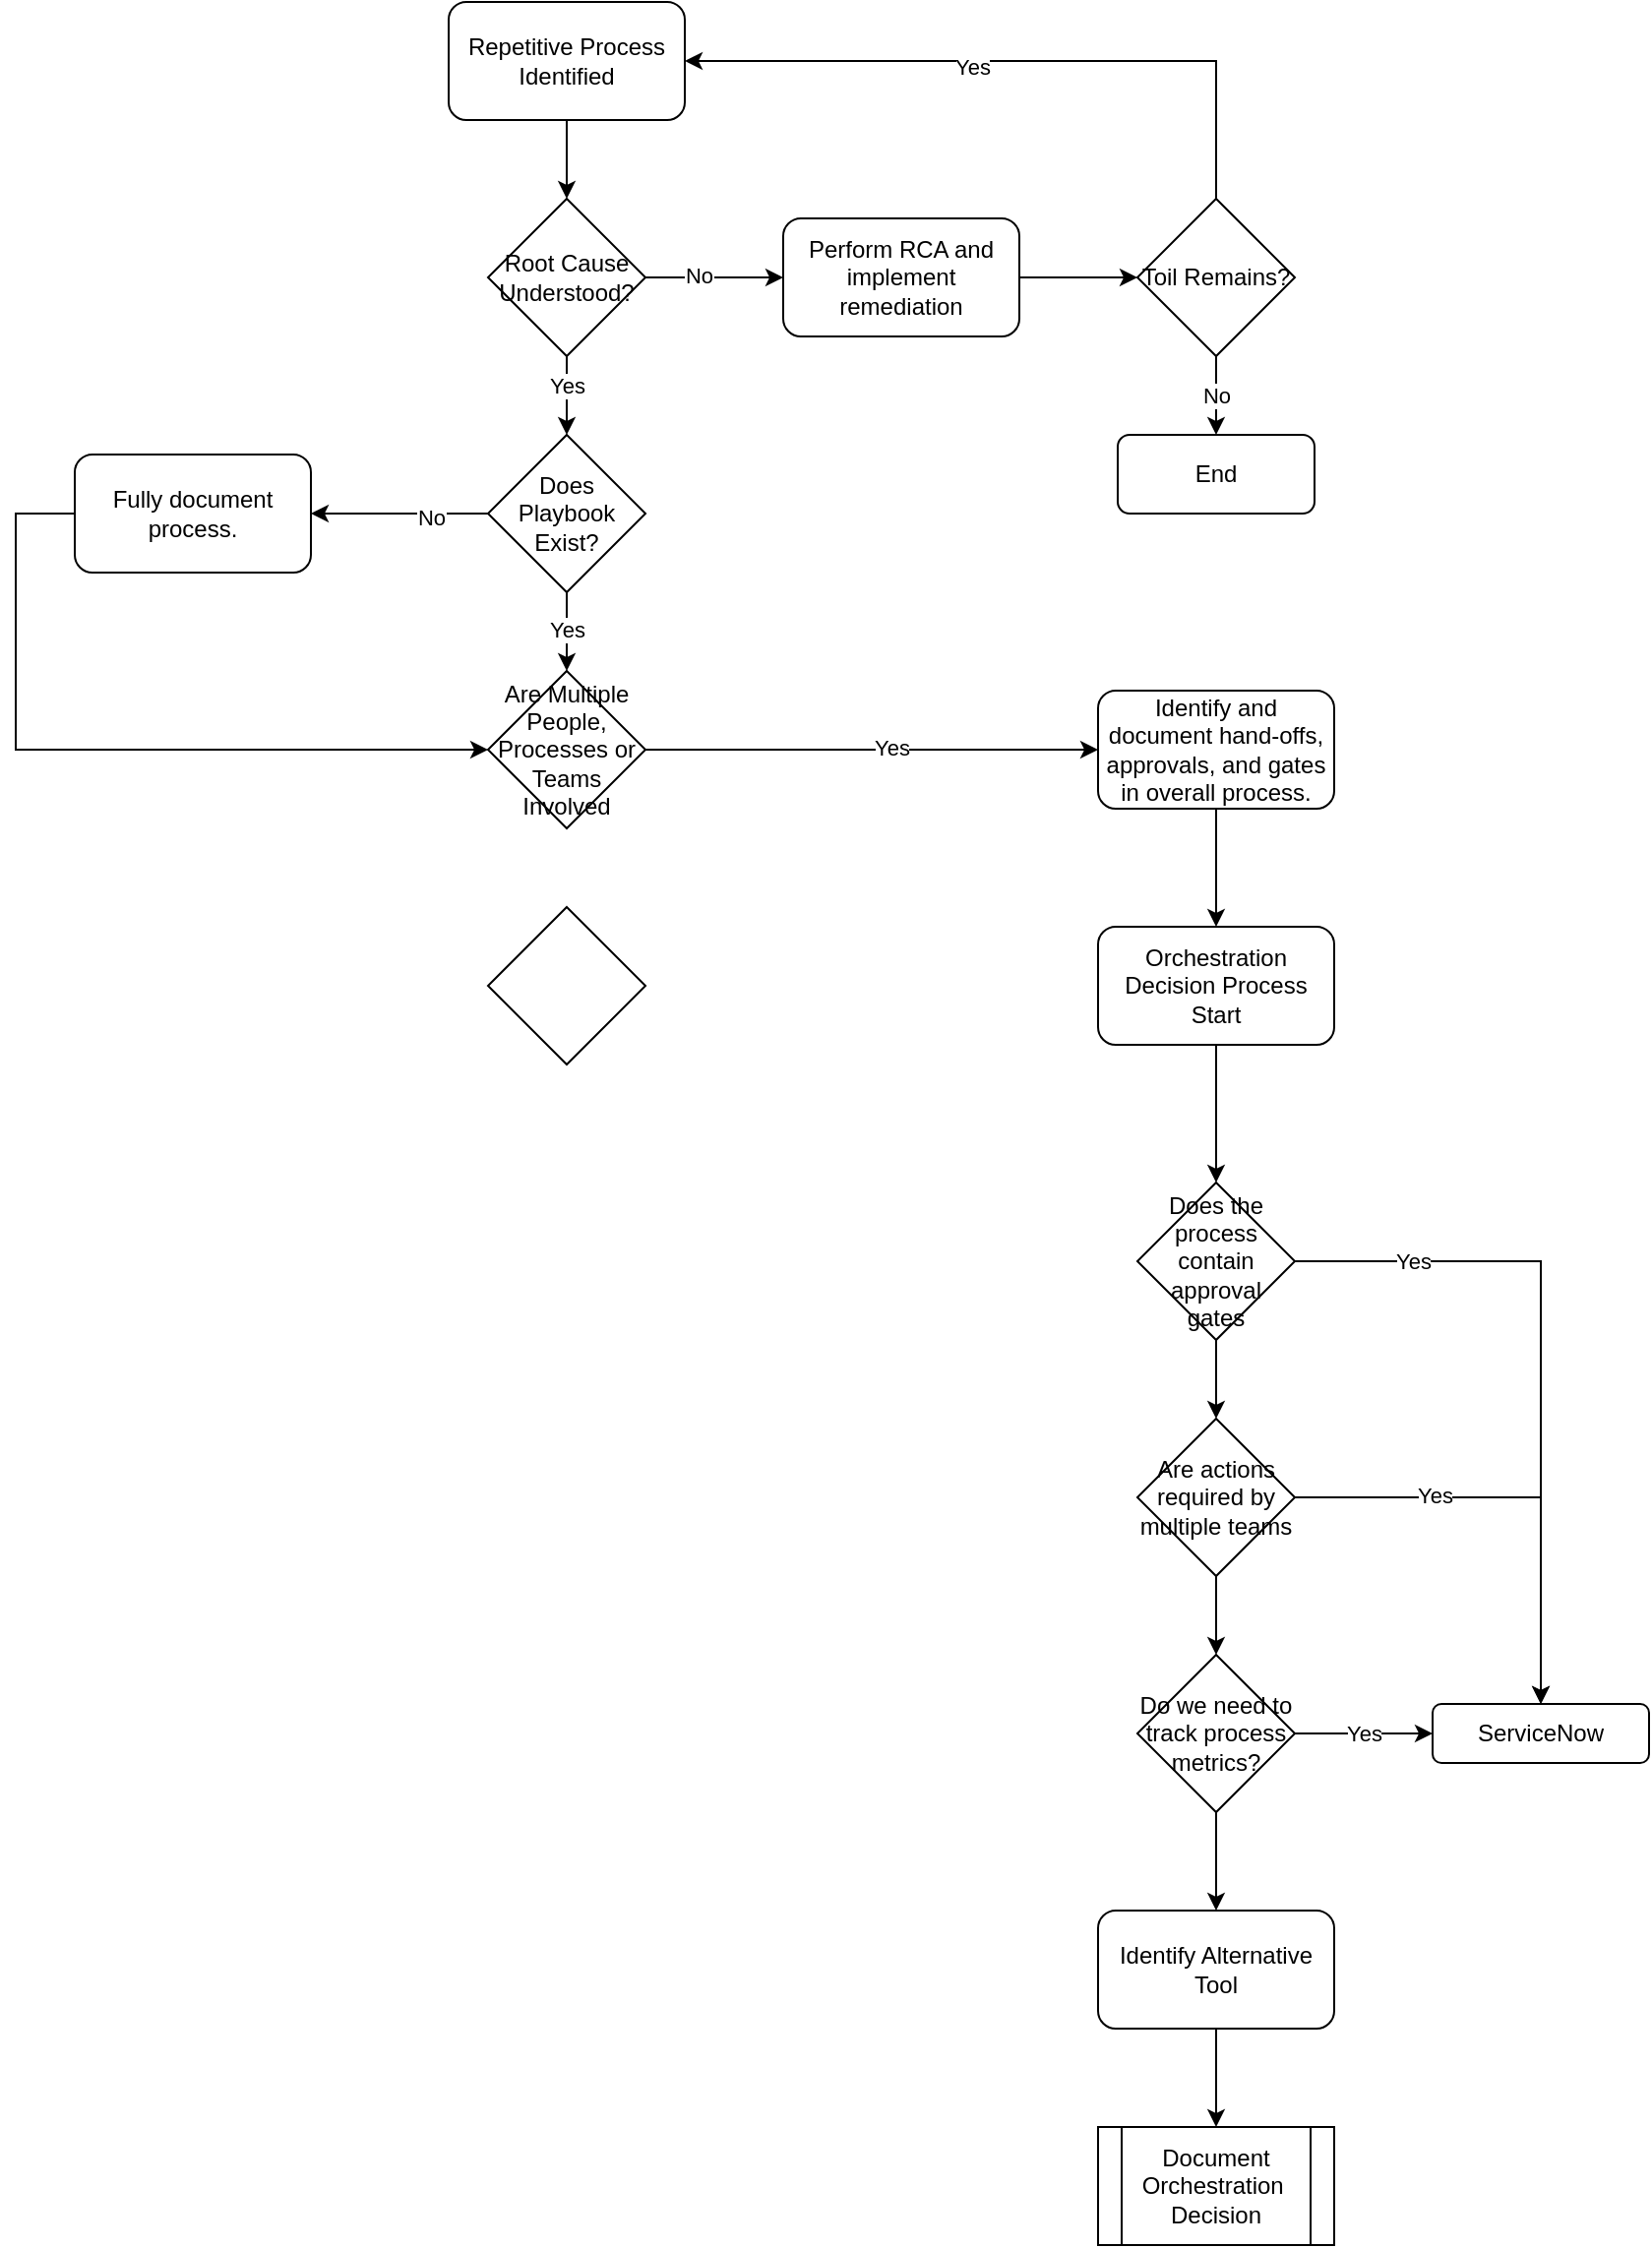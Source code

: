 <mxfile version="24.0.5" type="github">
  <diagram name="Page-1" id="RNW1sZLBK1VIWFWggggq">
    <mxGraphModel dx="1434" dy="683" grid="1" gridSize="10" guides="1" tooltips="1" connect="1" arrows="1" fold="1" page="1" pageScale="1" pageWidth="850" pageHeight="1100" math="0" shadow="0">
      <root>
        <mxCell id="0" />
        <mxCell id="1" parent="0" />
        <mxCell id="svAv-cvB3rqIrMd_7aEM-1" value="Repetitive Process Identified" style="rounded=1;whiteSpace=wrap;html=1;" vertex="1" parent="1">
          <mxGeometry x="380" y="70" width="120" height="60" as="geometry" />
        </mxCell>
        <mxCell id="svAv-cvB3rqIrMd_7aEM-2" value="Root Cause Understood?" style="rhombus;whiteSpace=wrap;html=1;" vertex="1" parent="1">
          <mxGeometry x="400" y="170" width="80" height="80" as="geometry" />
        </mxCell>
        <mxCell id="svAv-cvB3rqIrMd_7aEM-3" value="Perform RCA and implement remediation" style="rounded=1;whiteSpace=wrap;html=1;" vertex="1" parent="1">
          <mxGeometry x="550" y="180" width="120" height="60" as="geometry" />
        </mxCell>
        <mxCell id="svAv-cvB3rqIrMd_7aEM-4" value="Toil Remains?" style="rhombus;whiteSpace=wrap;html=1;" vertex="1" parent="1">
          <mxGeometry x="730" y="170" width="80" height="80" as="geometry" />
        </mxCell>
        <mxCell id="svAv-cvB3rqIrMd_7aEM-5" value="End" style="rounded=1;whiteSpace=wrap;html=1;" vertex="1" parent="1">
          <mxGeometry x="720" y="290" width="100" height="40" as="geometry" />
        </mxCell>
        <mxCell id="svAv-cvB3rqIrMd_7aEM-6" value="No" style="endArrow=classic;html=1;rounded=0;exitX=0.5;exitY=1;exitDx=0;exitDy=0;entryX=0.5;entryY=0;entryDx=0;entryDy=0;" edge="1" parent="1" source="svAv-cvB3rqIrMd_7aEM-4" target="svAv-cvB3rqIrMd_7aEM-5">
          <mxGeometry width="50" height="50" relative="1" as="geometry">
            <mxPoint x="830" y="530" as="sourcePoint" />
            <mxPoint x="880" y="480" as="targetPoint" />
          </mxGeometry>
        </mxCell>
        <mxCell id="svAv-cvB3rqIrMd_7aEM-7" value="" style="endArrow=classic;html=1;rounded=0;exitX=0.5;exitY=0;exitDx=0;exitDy=0;entryX=1;entryY=0.5;entryDx=0;entryDy=0;" edge="1" parent="1" source="svAv-cvB3rqIrMd_7aEM-4" target="svAv-cvB3rqIrMd_7aEM-1">
          <mxGeometry width="50" height="50" relative="1" as="geometry">
            <mxPoint x="800" y="110" as="sourcePoint" />
            <mxPoint x="850" y="60" as="targetPoint" />
            <Array as="points">
              <mxPoint x="770" y="100" />
            </Array>
          </mxGeometry>
        </mxCell>
        <mxCell id="svAv-cvB3rqIrMd_7aEM-8" value="Yes" style="edgeLabel;html=1;align=center;verticalAlign=middle;resizable=0;points=[];" vertex="1" connectable="0" parent="svAv-cvB3rqIrMd_7aEM-7">
          <mxGeometry x="0.141" y="3" relative="1" as="geometry">
            <mxPoint as="offset" />
          </mxGeometry>
        </mxCell>
        <mxCell id="svAv-cvB3rqIrMd_7aEM-9" value="" style="endArrow=classic;html=1;rounded=0;exitX=1;exitY=0.5;exitDx=0;exitDy=0;entryX=0;entryY=0.5;entryDx=0;entryDy=0;" edge="1" parent="1" source="svAv-cvB3rqIrMd_7aEM-2" target="svAv-cvB3rqIrMd_7aEM-3">
          <mxGeometry width="50" height="50" relative="1" as="geometry">
            <mxPoint x="560" y="390" as="sourcePoint" />
            <mxPoint x="610" y="340" as="targetPoint" />
          </mxGeometry>
        </mxCell>
        <mxCell id="svAv-cvB3rqIrMd_7aEM-10" value="No" style="edgeLabel;html=1;align=center;verticalAlign=middle;resizable=0;points=[];" vertex="1" connectable="0" parent="svAv-cvB3rqIrMd_7aEM-9">
          <mxGeometry x="-0.229" y="1" relative="1" as="geometry">
            <mxPoint as="offset" />
          </mxGeometry>
        </mxCell>
        <mxCell id="svAv-cvB3rqIrMd_7aEM-11" value="" style="endArrow=classic;html=1;rounded=0;exitX=1;exitY=0.5;exitDx=0;exitDy=0;" edge="1" parent="1" source="svAv-cvB3rqIrMd_7aEM-3" target="svAv-cvB3rqIrMd_7aEM-4">
          <mxGeometry width="50" height="50" relative="1" as="geometry">
            <mxPoint x="630" y="400" as="sourcePoint" />
            <mxPoint x="680" y="350" as="targetPoint" />
          </mxGeometry>
        </mxCell>
        <mxCell id="svAv-cvB3rqIrMd_7aEM-13" value="" style="endArrow=classic;html=1;rounded=0;exitX=0.5;exitY=1;exitDx=0;exitDy=0;" edge="1" parent="1" source="svAv-cvB3rqIrMd_7aEM-1" target="svAv-cvB3rqIrMd_7aEM-2">
          <mxGeometry width="50" height="50" relative="1" as="geometry">
            <mxPoint x="180" y="200" as="sourcePoint" />
            <mxPoint x="230" y="150" as="targetPoint" />
          </mxGeometry>
        </mxCell>
        <mxCell id="svAv-cvB3rqIrMd_7aEM-15" value="" style="endArrow=classic;html=1;rounded=0;exitX=0.5;exitY=1;exitDx=0;exitDy=0;entryX=0.5;entryY=0;entryDx=0;entryDy=0;" edge="1" parent="1" source="svAv-cvB3rqIrMd_7aEM-2" target="svAv-cvB3rqIrMd_7aEM-17">
          <mxGeometry width="50" height="50" relative="1" as="geometry">
            <mxPoint x="270" y="280" as="sourcePoint" />
            <mxPoint x="440" y="280" as="targetPoint" />
          </mxGeometry>
        </mxCell>
        <mxCell id="svAv-cvB3rqIrMd_7aEM-16" value="Yes" style="edgeLabel;html=1;align=center;verticalAlign=middle;resizable=0;points=[];" vertex="1" connectable="0" parent="svAv-cvB3rqIrMd_7aEM-15">
          <mxGeometry x="-0.28" relative="1" as="geometry">
            <mxPoint as="offset" />
          </mxGeometry>
        </mxCell>
        <mxCell id="svAv-cvB3rqIrMd_7aEM-17" value="Does Playbook Exist?" style="rhombus;whiteSpace=wrap;html=1;" vertex="1" parent="1">
          <mxGeometry x="400" y="290" width="80" height="80" as="geometry" />
        </mxCell>
        <mxCell id="svAv-cvB3rqIrMd_7aEM-18" value="Are Multiple People, Processes or Teams Involved" style="rhombus;whiteSpace=wrap;html=1;" vertex="1" parent="1">
          <mxGeometry x="400" y="410" width="80" height="80" as="geometry" />
        </mxCell>
        <mxCell id="svAv-cvB3rqIrMd_7aEM-19" value="" style="rhombus;whiteSpace=wrap;html=1;" vertex="1" parent="1">
          <mxGeometry x="400" y="530" width="80" height="80" as="geometry" />
        </mxCell>
        <mxCell id="svAv-cvB3rqIrMd_7aEM-20" value="" style="endArrow=classic;html=1;rounded=0;exitX=0.5;exitY=1;exitDx=0;exitDy=0;entryX=0.5;entryY=0;entryDx=0;entryDy=0;" edge="1" parent="1" source="svAv-cvB3rqIrMd_7aEM-17" target="svAv-cvB3rqIrMd_7aEM-18">
          <mxGeometry width="50" height="50" relative="1" as="geometry">
            <mxPoint x="560" y="500" as="sourcePoint" />
            <mxPoint x="610" y="450" as="targetPoint" />
          </mxGeometry>
        </mxCell>
        <mxCell id="svAv-cvB3rqIrMd_7aEM-21" value="Yes" style="edgeLabel;html=1;align=center;verticalAlign=middle;resizable=0;points=[];" vertex="1" connectable="0" parent="svAv-cvB3rqIrMd_7aEM-20">
          <mxGeometry x="-0.05" relative="1" as="geometry">
            <mxPoint as="offset" />
          </mxGeometry>
        </mxCell>
        <mxCell id="svAv-cvB3rqIrMd_7aEM-22" value="Fully document process." style="rounded=1;whiteSpace=wrap;html=1;" vertex="1" parent="1">
          <mxGeometry x="190" y="300" width="120" height="60" as="geometry" />
        </mxCell>
        <mxCell id="svAv-cvB3rqIrMd_7aEM-23" value="" style="endArrow=classic;html=1;rounded=0;exitX=0;exitY=0.5;exitDx=0;exitDy=0;" edge="1" parent="1" source="svAv-cvB3rqIrMd_7aEM-17" target="svAv-cvB3rqIrMd_7aEM-22">
          <mxGeometry width="50" height="50" relative="1" as="geometry">
            <mxPoint x="220" y="480" as="sourcePoint" />
            <mxPoint x="270" y="430" as="targetPoint" />
          </mxGeometry>
        </mxCell>
        <mxCell id="svAv-cvB3rqIrMd_7aEM-25" value="No" style="edgeLabel;html=1;align=center;verticalAlign=middle;resizable=0;points=[];" vertex="1" connectable="0" parent="svAv-cvB3rqIrMd_7aEM-23">
          <mxGeometry x="-0.356" y="2" relative="1" as="geometry">
            <mxPoint as="offset" />
          </mxGeometry>
        </mxCell>
        <mxCell id="svAv-cvB3rqIrMd_7aEM-24" value="" style="endArrow=classic;html=1;rounded=0;entryX=0;entryY=0.5;entryDx=0;entryDy=0;exitX=0;exitY=0.5;exitDx=0;exitDy=0;" edge="1" parent="1" source="svAv-cvB3rqIrMd_7aEM-22" target="svAv-cvB3rqIrMd_7aEM-18">
          <mxGeometry width="50" height="50" relative="1" as="geometry">
            <mxPoint x="120" y="220" as="sourcePoint" />
            <mxPoint x="170" y="170" as="targetPoint" />
            <Array as="points">
              <mxPoint x="160" y="330" />
              <mxPoint x="160" y="450" />
            </Array>
          </mxGeometry>
        </mxCell>
        <mxCell id="svAv-cvB3rqIrMd_7aEM-26" value="Identify and document hand-offs, approvals, and gates in overall process." style="rounded=1;whiteSpace=wrap;html=1;" vertex="1" parent="1">
          <mxGeometry x="710" y="420" width="120" height="60" as="geometry" />
        </mxCell>
        <mxCell id="svAv-cvB3rqIrMd_7aEM-28" value="Orchestration Decision Process&lt;div&gt;Start&lt;/div&gt;" style="rounded=1;whiteSpace=wrap;html=1;" vertex="1" parent="1">
          <mxGeometry x="710" y="540" width="120" height="60" as="geometry" />
        </mxCell>
        <mxCell id="svAv-cvB3rqIrMd_7aEM-29" value="Document Orchestration&amp;nbsp; Decision" style="shape=process;whiteSpace=wrap;html=1;backgroundOutline=1;" vertex="1" parent="1">
          <mxGeometry x="710" y="1150" width="120" height="60" as="geometry" />
        </mxCell>
        <mxCell id="svAv-cvB3rqIrMd_7aEM-30" value="ServiceNow" style="rounded=1;whiteSpace=wrap;html=1;" vertex="1" parent="1">
          <mxGeometry x="880" y="935" width="110" height="30" as="geometry" />
        </mxCell>
        <mxCell id="svAv-cvB3rqIrMd_7aEM-31" value="Does the process contain approval gates" style="rhombus;whiteSpace=wrap;html=1;" vertex="1" parent="1">
          <mxGeometry x="730" y="670" width="80" height="80" as="geometry" />
        </mxCell>
        <mxCell id="svAv-cvB3rqIrMd_7aEM-32" value="" style="endArrow=classic;html=1;rounded=0;entryX=0.5;entryY=0;entryDx=0;entryDy=0;" edge="1" parent="1" source="svAv-cvB3rqIrMd_7aEM-31" target="svAv-cvB3rqIrMd_7aEM-30">
          <mxGeometry width="50" height="50" relative="1" as="geometry">
            <mxPoint x="550" y="840" as="sourcePoint" />
            <mxPoint x="860" y="730" as="targetPoint" />
            <Array as="points">
              <mxPoint x="935" y="710" />
            </Array>
          </mxGeometry>
        </mxCell>
        <mxCell id="svAv-cvB3rqIrMd_7aEM-33" value="Yes" style="edgeLabel;html=1;align=center;verticalAlign=middle;resizable=0;points=[];" vertex="1" connectable="0" parent="svAv-cvB3rqIrMd_7aEM-32">
          <mxGeometry x="-0.2" y="-1" relative="1" as="geometry">
            <mxPoint x="-64" y="-15" as="offset" />
          </mxGeometry>
        </mxCell>
        <mxCell id="svAv-cvB3rqIrMd_7aEM-34" value="Are actions required by multiple teams" style="rhombus;whiteSpace=wrap;html=1;" vertex="1" parent="1">
          <mxGeometry x="730" y="790" width="80" height="80" as="geometry" />
        </mxCell>
        <mxCell id="svAv-cvB3rqIrMd_7aEM-35" value="Do we need to track process metrics?" style="rhombus;whiteSpace=wrap;html=1;" vertex="1" parent="1">
          <mxGeometry x="730" y="910" width="80" height="80" as="geometry" />
        </mxCell>
        <mxCell id="svAv-cvB3rqIrMd_7aEM-36" style="edgeStyle=orthogonalEdgeStyle;rounded=0;orthogonalLoop=1;jettySize=auto;html=1;exitX=0.5;exitY=1;exitDx=0;exitDy=0;" edge="1" parent="1" source="svAv-cvB3rqIrMd_7aEM-30" target="svAv-cvB3rqIrMd_7aEM-30">
          <mxGeometry relative="1" as="geometry" />
        </mxCell>
        <mxCell id="svAv-cvB3rqIrMd_7aEM-37" value="" style="endArrow=classic;html=1;rounded=0;entryX=0.5;entryY=0;entryDx=0;entryDy=0;exitX=1;exitY=0.5;exitDx=0;exitDy=0;" edge="1" parent="1" source="svAv-cvB3rqIrMd_7aEM-34" target="svAv-cvB3rqIrMd_7aEM-30">
          <mxGeometry width="50" height="50" relative="1" as="geometry">
            <mxPoint x="500" y="920" as="sourcePoint" />
            <mxPoint x="550" y="870" as="targetPoint" />
            <Array as="points">
              <mxPoint x="935" y="830" />
            </Array>
          </mxGeometry>
        </mxCell>
        <mxCell id="svAv-cvB3rqIrMd_7aEM-39" value="Yes" style="edgeLabel;html=1;align=center;verticalAlign=middle;resizable=0;points=[];" vertex="1" connectable="0" parent="svAv-cvB3rqIrMd_7aEM-37">
          <mxGeometry x="-0.383" y="1" relative="1" as="geometry">
            <mxPoint as="offset" />
          </mxGeometry>
        </mxCell>
        <mxCell id="svAv-cvB3rqIrMd_7aEM-38" value="Yes" style="endArrow=classic;html=1;rounded=0;exitX=1;exitY=0.5;exitDx=0;exitDy=0;entryX=0;entryY=0.5;entryDx=0;entryDy=0;" edge="1" parent="1" source="svAv-cvB3rqIrMd_7aEM-35" target="svAv-cvB3rqIrMd_7aEM-30">
          <mxGeometry width="50" height="50" relative="1" as="geometry">
            <mxPoint x="850" y="970" as="sourcePoint" />
            <mxPoint x="890" y="950" as="targetPoint" />
          </mxGeometry>
        </mxCell>
        <mxCell id="svAv-cvB3rqIrMd_7aEM-40" value="Identify Alternative Tool" style="rounded=1;whiteSpace=wrap;html=1;" vertex="1" parent="1">
          <mxGeometry x="710" y="1040" width="120" height="60" as="geometry" />
        </mxCell>
        <mxCell id="svAv-cvB3rqIrMd_7aEM-41" value="" style="endArrow=classic;html=1;rounded=0;exitX=0.5;exitY=1;exitDx=0;exitDy=0;" edge="1" parent="1" source="svAv-cvB3rqIrMd_7aEM-40" target="svAv-cvB3rqIrMd_7aEM-29">
          <mxGeometry width="50" height="50" relative="1" as="geometry">
            <mxPoint x="900" y="1130" as="sourcePoint" />
            <mxPoint x="950" y="1080" as="targetPoint" />
          </mxGeometry>
        </mxCell>
        <mxCell id="svAv-cvB3rqIrMd_7aEM-42" value="" style="endArrow=classic;html=1;rounded=0;exitX=0.5;exitY=1;exitDx=0;exitDy=0;" edge="1" parent="1" source="svAv-cvB3rqIrMd_7aEM-35" target="svAv-cvB3rqIrMd_7aEM-40">
          <mxGeometry width="50" height="50" relative="1" as="geometry">
            <mxPoint x="1010" y="1060" as="sourcePoint" />
            <mxPoint x="1060" y="1010" as="targetPoint" />
          </mxGeometry>
        </mxCell>
        <mxCell id="svAv-cvB3rqIrMd_7aEM-43" value="" style="endArrow=classic;html=1;rounded=0;exitX=0.5;exitY=1;exitDx=0;exitDy=0;entryX=0.5;entryY=0;entryDx=0;entryDy=0;" edge="1" parent="1" source="svAv-cvB3rqIrMd_7aEM-34" target="svAv-cvB3rqIrMd_7aEM-35">
          <mxGeometry width="50" height="50" relative="1" as="geometry">
            <mxPoint x="800" y="900" as="sourcePoint" />
            <mxPoint x="850" y="850" as="targetPoint" />
          </mxGeometry>
        </mxCell>
        <mxCell id="svAv-cvB3rqIrMd_7aEM-44" value="" style="endArrow=classic;html=1;rounded=0;exitX=0.5;exitY=1;exitDx=0;exitDy=0;entryX=0.5;entryY=0;entryDx=0;entryDy=0;" edge="1" parent="1" source="svAv-cvB3rqIrMd_7aEM-31" target="svAv-cvB3rqIrMd_7aEM-34">
          <mxGeometry width="50" height="50" relative="1" as="geometry">
            <mxPoint x="810" y="790" as="sourcePoint" />
            <mxPoint x="860" y="740" as="targetPoint" />
          </mxGeometry>
        </mxCell>
        <mxCell id="svAv-cvB3rqIrMd_7aEM-45" value="" style="endArrow=classic;html=1;rounded=0;entryX=0.5;entryY=0;entryDx=0;entryDy=0;exitX=0.5;exitY=1;exitDx=0;exitDy=0;" edge="1" parent="1" source="svAv-cvB3rqIrMd_7aEM-28" target="svAv-cvB3rqIrMd_7aEM-31">
          <mxGeometry width="50" height="50" relative="1" as="geometry">
            <mxPoint x="960" y="810" as="sourcePoint" />
            <mxPoint x="1010" y="760" as="targetPoint" />
          </mxGeometry>
        </mxCell>
        <mxCell id="svAv-cvB3rqIrMd_7aEM-47" value="" style="endArrow=classic;html=1;rounded=0;exitX=1;exitY=0.5;exitDx=0;exitDy=0;entryX=0;entryY=0.5;entryDx=0;entryDy=0;" edge="1" parent="1" source="svAv-cvB3rqIrMd_7aEM-18" target="svAv-cvB3rqIrMd_7aEM-26">
          <mxGeometry width="50" height="50" relative="1" as="geometry">
            <mxPoint x="460" y="750" as="sourcePoint" />
            <mxPoint x="510" y="550" as="targetPoint" />
          </mxGeometry>
        </mxCell>
        <mxCell id="svAv-cvB3rqIrMd_7aEM-48" value="Yes" style="edgeLabel;html=1;align=center;verticalAlign=middle;resizable=0;points=[];" vertex="1" connectable="0" parent="svAv-cvB3rqIrMd_7aEM-47">
          <mxGeometry x="0.086" y="1" relative="1" as="geometry">
            <mxPoint as="offset" />
          </mxGeometry>
        </mxCell>
        <mxCell id="svAv-cvB3rqIrMd_7aEM-49" value="" style="endArrow=classic;html=1;rounded=0;exitX=0.5;exitY=1;exitDx=0;exitDy=0;entryX=0.5;entryY=0;entryDx=0;entryDy=0;" edge="1" parent="1" source="svAv-cvB3rqIrMd_7aEM-26" target="svAv-cvB3rqIrMd_7aEM-28">
          <mxGeometry width="50" height="50" relative="1" as="geometry">
            <mxPoint x="760" y="460" as="sourcePoint" />
            <mxPoint x="610" y="530" as="targetPoint" />
          </mxGeometry>
        </mxCell>
      </root>
    </mxGraphModel>
  </diagram>
</mxfile>
